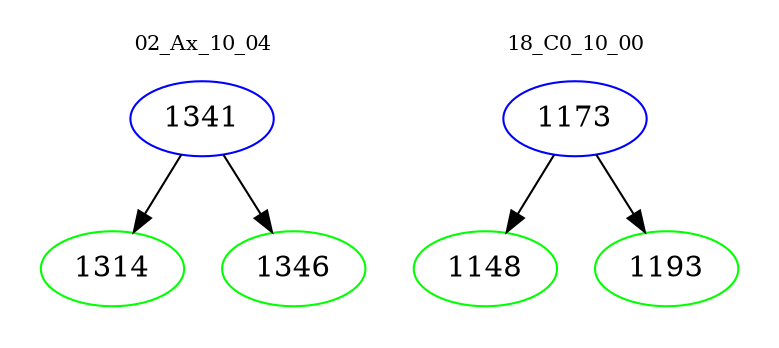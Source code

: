 digraph{
subgraph cluster_0 {
color = white
label = "02_Ax_10_04";
fontsize=10;
T0_1341 [label="1341", color="blue"]
T0_1341 -> T0_1314 [color="black"]
T0_1314 [label="1314", color="green"]
T0_1341 -> T0_1346 [color="black"]
T0_1346 [label="1346", color="green"]
}
subgraph cluster_1 {
color = white
label = "18_C0_10_00";
fontsize=10;
T1_1173 [label="1173", color="blue"]
T1_1173 -> T1_1148 [color="black"]
T1_1148 [label="1148", color="green"]
T1_1173 -> T1_1193 [color="black"]
T1_1193 [label="1193", color="green"]
}
}

